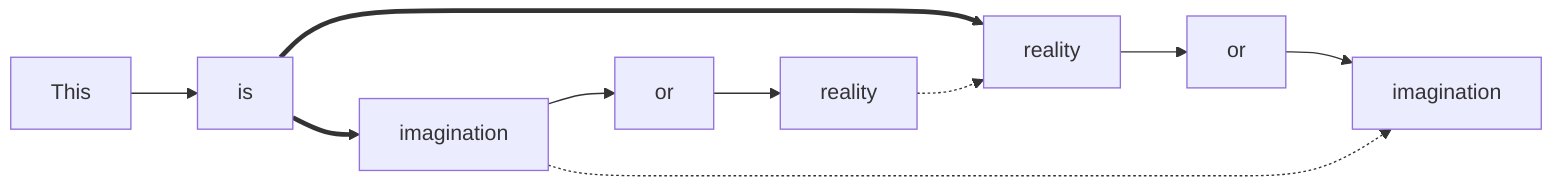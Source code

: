 graph LR;

This["This"];
is["is"];
This --> is;
i1["imagination"];
is ==> i1;
o1["or"];
i1 --> o1;
r1["reality"];
o1 --> r1;
r2["reality"];
is ==> r2;
o2["or"];
r2 --> o2;
i2["imagination"];
o2 --> i2;
i1 .->i2;
r1 .->r2;